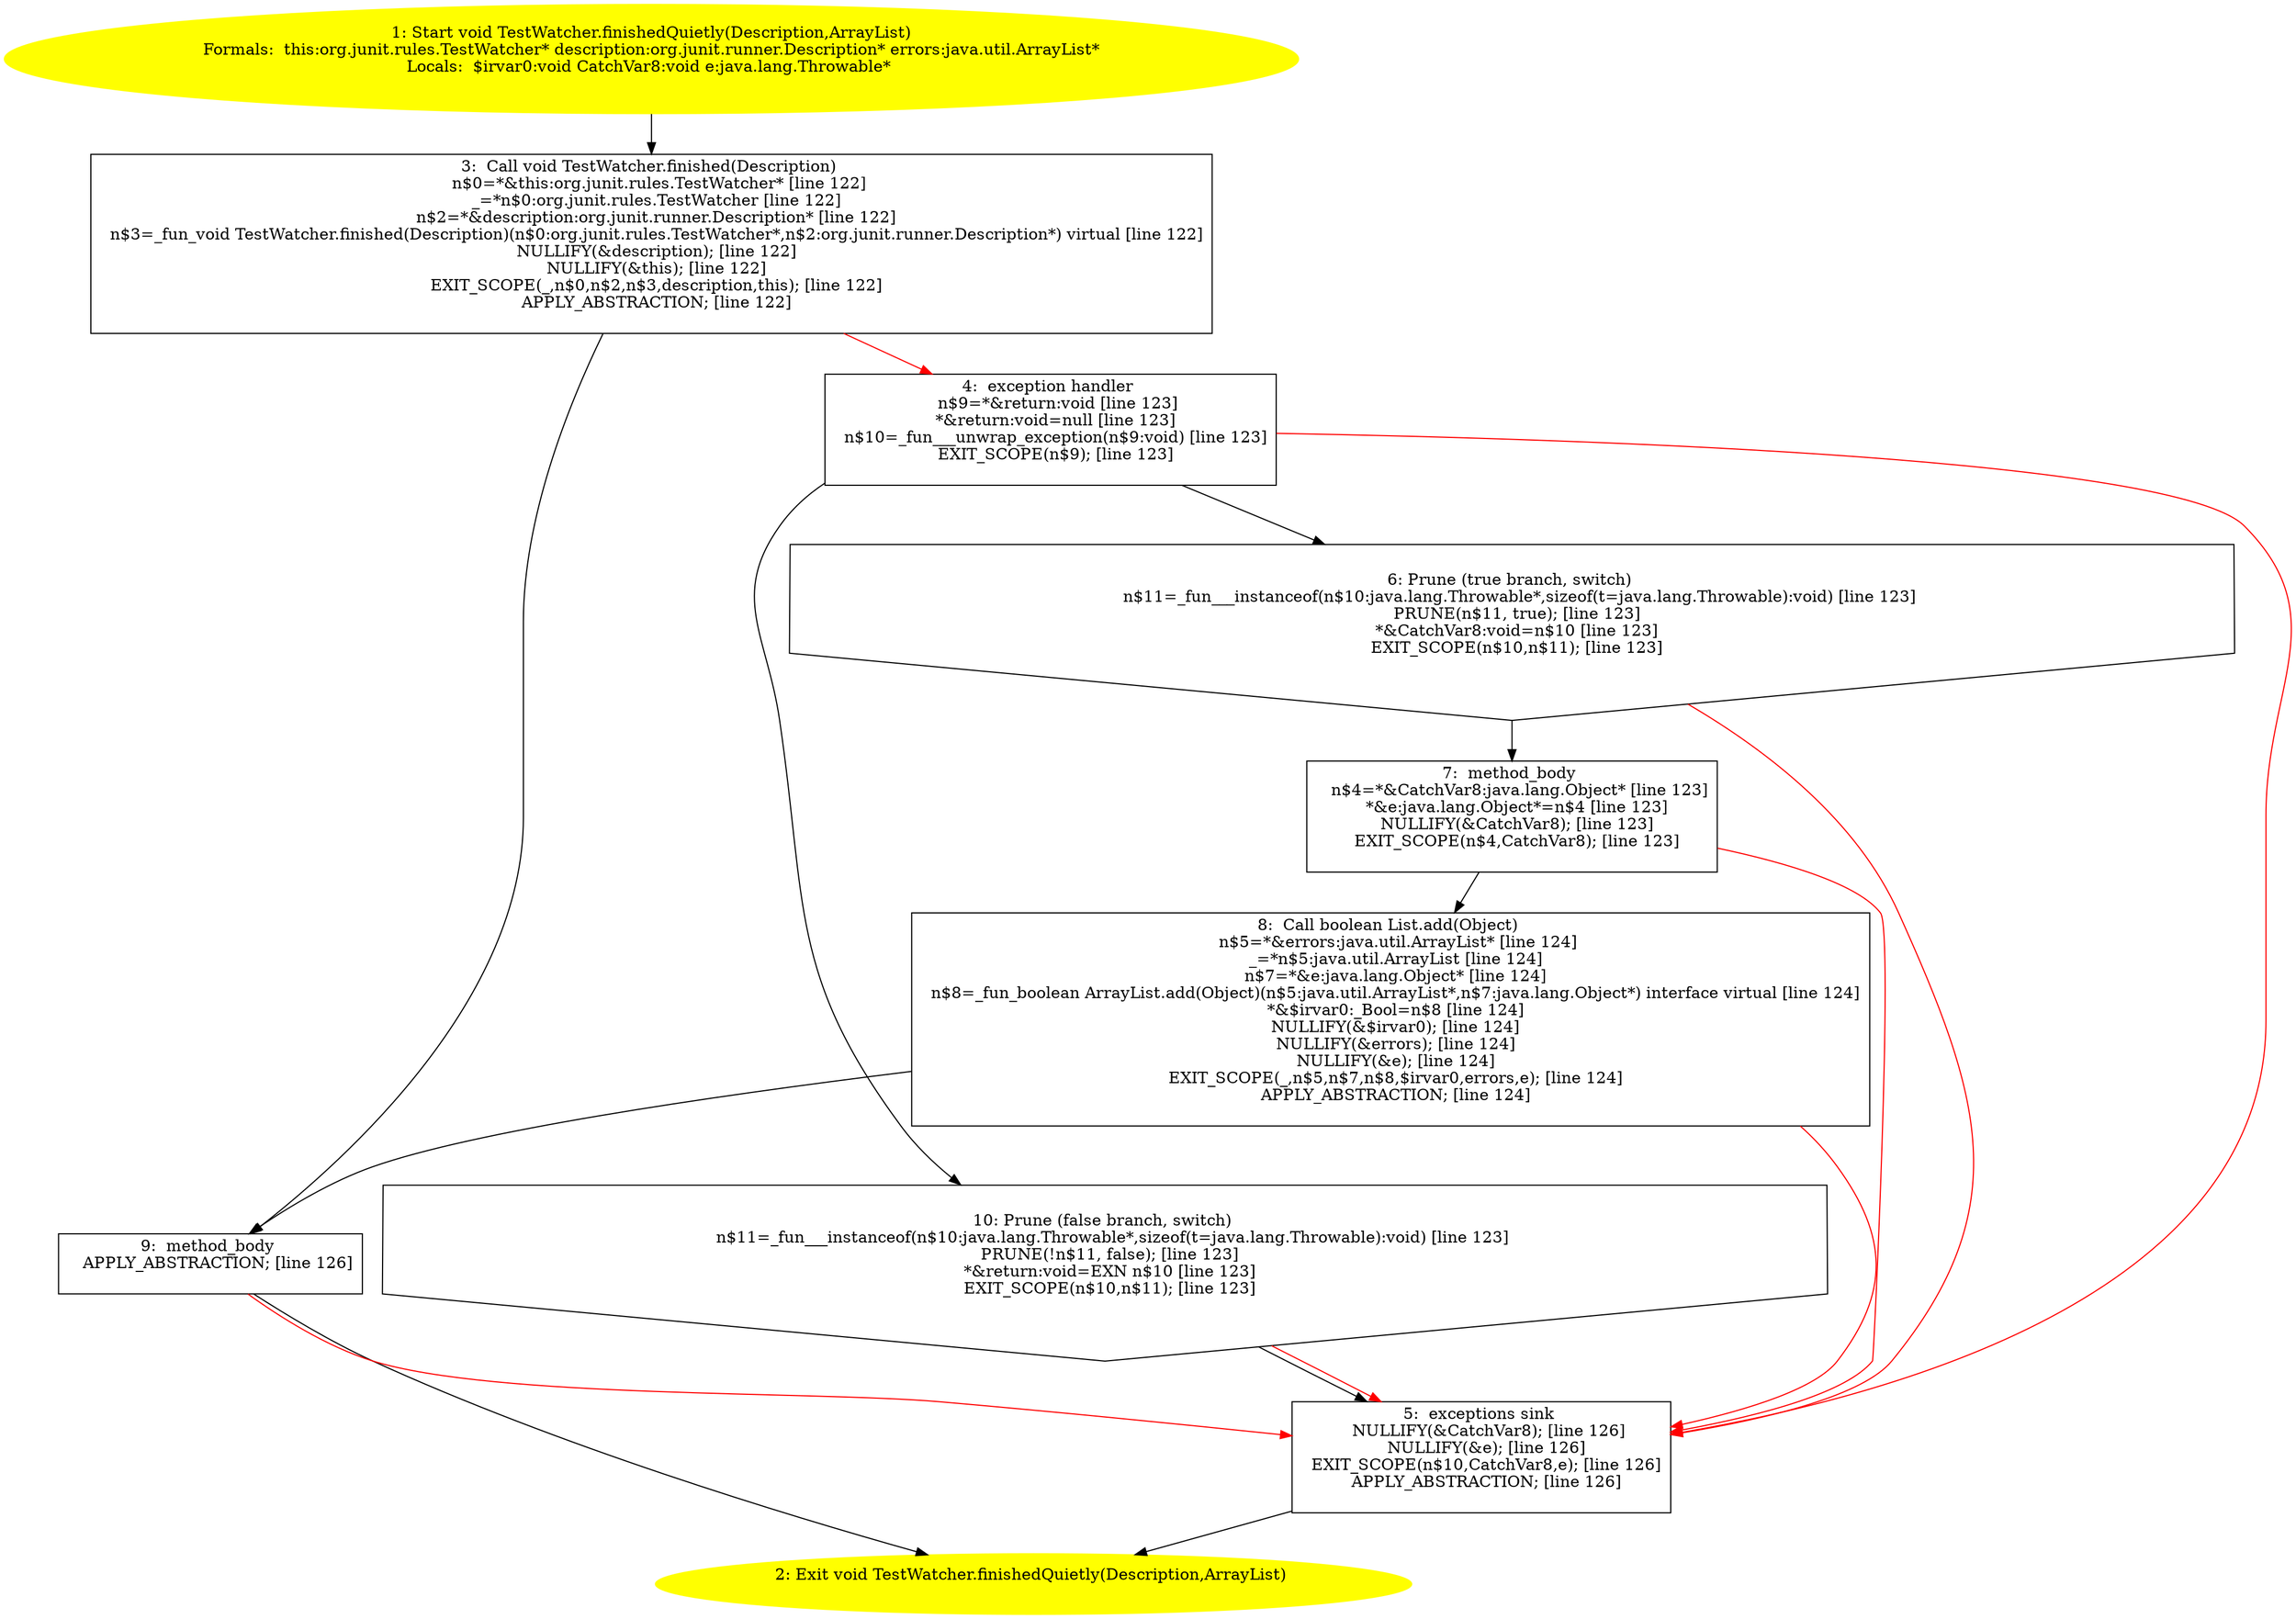 /* @generated */
digraph cfg {
"org.junit.rules.TestWatcher.finishedQuietly(org.junit.runner.Description,java.util.ArrayList):void.ee0c948b95cc01504c9bd56fbb3809f7_1" [label="1: Start void TestWatcher.finishedQuietly(Description,ArrayList)\nFormals:  this:org.junit.rules.TestWatcher* description:org.junit.runner.Description* errors:java.util.ArrayList*\nLocals:  $irvar0:void CatchVar8:void e:java.lang.Throwable* \n  " color=yellow style=filled]
	

	 "org.junit.rules.TestWatcher.finishedQuietly(org.junit.runner.Description,java.util.ArrayList):void.ee0c948b95cc01504c9bd56fbb3809f7_1" -> "org.junit.rules.TestWatcher.finishedQuietly(org.junit.runner.Description,java.util.ArrayList):void.ee0c948b95cc01504c9bd56fbb3809f7_3" ;
"org.junit.rules.TestWatcher.finishedQuietly(org.junit.runner.Description,java.util.ArrayList):void.ee0c948b95cc01504c9bd56fbb3809f7_2" [label="2: Exit void TestWatcher.finishedQuietly(Description,ArrayList) \n  " color=yellow style=filled]
	

"org.junit.rules.TestWatcher.finishedQuietly(org.junit.runner.Description,java.util.ArrayList):void.ee0c948b95cc01504c9bd56fbb3809f7_3" [label="3:  Call void TestWatcher.finished(Description) \n   n$0=*&this:org.junit.rules.TestWatcher* [line 122]\n  _=*n$0:org.junit.rules.TestWatcher [line 122]\n  n$2=*&description:org.junit.runner.Description* [line 122]\n  n$3=_fun_void TestWatcher.finished(Description)(n$0:org.junit.rules.TestWatcher*,n$2:org.junit.runner.Description*) virtual [line 122]\n  NULLIFY(&description); [line 122]\n  NULLIFY(&this); [line 122]\n  EXIT_SCOPE(_,n$0,n$2,n$3,description,this); [line 122]\n  APPLY_ABSTRACTION; [line 122]\n " shape="box"]
	

	 "org.junit.rules.TestWatcher.finishedQuietly(org.junit.runner.Description,java.util.ArrayList):void.ee0c948b95cc01504c9bd56fbb3809f7_3" -> "org.junit.rules.TestWatcher.finishedQuietly(org.junit.runner.Description,java.util.ArrayList):void.ee0c948b95cc01504c9bd56fbb3809f7_9" ;
	 "org.junit.rules.TestWatcher.finishedQuietly(org.junit.runner.Description,java.util.ArrayList):void.ee0c948b95cc01504c9bd56fbb3809f7_3" -> "org.junit.rules.TestWatcher.finishedQuietly(org.junit.runner.Description,java.util.ArrayList):void.ee0c948b95cc01504c9bd56fbb3809f7_4" [color="red" ];
"org.junit.rules.TestWatcher.finishedQuietly(org.junit.runner.Description,java.util.ArrayList):void.ee0c948b95cc01504c9bd56fbb3809f7_4" [label="4:  exception handler \n   n$9=*&return:void [line 123]\n  *&return:void=null [line 123]\n  n$10=_fun___unwrap_exception(n$9:void) [line 123]\n  EXIT_SCOPE(n$9); [line 123]\n " shape="box"]
	

	 "org.junit.rules.TestWatcher.finishedQuietly(org.junit.runner.Description,java.util.ArrayList):void.ee0c948b95cc01504c9bd56fbb3809f7_4" -> "org.junit.rules.TestWatcher.finishedQuietly(org.junit.runner.Description,java.util.ArrayList):void.ee0c948b95cc01504c9bd56fbb3809f7_6" ;
	 "org.junit.rules.TestWatcher.finishedQuietly(org.junit.runner.Description,java.util.ArrayList):void.ee0c948b95cc01504c9bd56fbb3809f7_4" -> "org.junit.rules.TestWatcher.finishedQuietly(org.junit.runner.Description,java.util.ArrayList):void.ee0c948b95cc01504c9bd56fbb3809f7_10" ;
	 "org.junit.rules.TestWatcher.finishedQuietly(org.junit.runner.Description,java.util.ArrayList):void.ee0c948b95cc01504c9bd56fbb3809f7_4" -> "org.junit.rules.TestWatcher.finishedQuietly(org.junit.runner.Description,java.util.ArrayList):void.ee0c948b95cc01504c9bd56fbb3809f7_5" [color="red" ];
"org.junit.rules.TestWatcher.finishedQuietly(org.junit.runner.Description,java.util.ArrayList):void.ee0c948b95cc01504c9bd56fbb3809f7_5" [label="5:  exceptions sink \n   NULLIFY(&CatchVar8); [line 126]\n  NULLIFY(&e); [line 126]\n  EXIT_SCOPE(n$10,CatchVar8,e); [line 126]\n  APPLY_ABSTRACTION; [line 126]\n " shape="box"]
	

	 "org.junit.rules.TestWatcher.finishedQuietly(org.junit.runner.Description,java.util.ArrayList):void.ee0c948b95cc01504c9bd56fbb3809f7_5" -> "org.junit.rules.TestWatcher.finishedQuietly(org.junit.runner.Description,java.util.ArrayList):void.ee0c948b95cc01504c9bd56fbb3809f7_2" ;
"org.junit.rules.TestWatcher.finishedQuietly(org.junit.runner.Description,java.util.ArrayList):void.ee0c948b95cc01504c9bd56fbb3809f7_6" [label="6: Prune (true branch, switch) \n   n$11=_fun___instanceof(n$10:java.lang.Throwable*,sizeof(t=java.lang.Throwable):void) [line 123]\n  PRUNE(n$11, true); [line 123]\n  *&CatchVar8:void=n$10 [line 123]\n  EXIT_SCOPE(n$10,n$11); [line 123]\n " shape="invhouse"]
	

	 "org.junit.rules.TestWatcher.finishedQuietly(org.junit.runner.Description,java.util.ArrayList):void.ee0c948b95cc01504c9bd56fbb3809f7_6" -> "org.junit.rules.TestWatcher.finishedQuietly(org.junit.runner.Description,java.util.ArrayList):void.ee0c948b95cc01504c9bd56fbb3809f7_7" ;
	 "org.junit.rules.TestWatcher.finishedQuietly(org.junit.runner.Description,java.util.ArrayList):void.ee0c948b95cc01504c9bd56fbb3809f7_6" -> "org.junit.rules.TestWatcher.finishedQuietly(org.junit.runner.Description,java.util.ArrayList):void.ee0c948b95cc01504c9bd56fbb3809f7_5" [color="red" ];
"org.junit.rules.TestWatcher.finishedQuietly(org.junit.runner.Description,java.util.ArrayList):void.ee0c948b95cc01504c9bd56fbb3809f7_7" [label="7:  method_body \n   n$4=*&CatchVar8:java.lang.Object* [line 123]\n  *&e:java.lang.Object*=n$4 [line 123]\n  NULLIFY(&CatchVar8); [line 123]\n  EXIT_SCOPE(n$4,CatchVar8); [line 123]\n " shape="box"]
	

	 "org.junit.rules.TestWatcher.finishedQuietly(org.junit.runner.Description,java.util.ArrayList):void.ee0c948b95cc01504c9bd56fbb3809f7_7" -> "org.junit.rules.TestWatcher.finishedQuietly(org.junit.runner.Description,java.util.ArrayList):void.ee0c948b95cc01504c9bd56fbb3809f7_8" ;
	 "org.junit.rules.TestWatcher.finishedQuietly(org.junit.runner.Description,java.util.ArrayList):void.ee0c948b95cc01504c9bd56fbb3809f7_7" -> "org.junit.rules.TestWatcher.finishedQuietly(org.junit.runner.Description,java.util.ArrayList):void.ee0c948b95cc01504c9bd56fbb3809f7_5" [color="red" ];
"org.junit.rules.TestWatcher.finishedQuietly(org.junit.runner.Description,java.util.ArrayList):void.ee0c948b95cc01504c9bd56fbb3809f7_8" [label="8:  Call boolean List.add(Object) \n   n$5=*&errors:java.util.ArrayList* [line 124]\n  _=*n$5:java.util.ArrayList [line 124]\n  n$7=*&e:java.lang.Object* [line 124]\n  n$8=_fun_boolean ArrayList.add(Object)(n$5:java.util.ArrayList*,n$7:java.lang.Object*) interface virtual [line 124]\n  *&$irvar0:_Bool=n$8 [line 124]\n  NULLIFY(&$irvar0); [line 124]\n  NULLIFY(&errors); [line 124]\n  NULLIFY(&e); [line 124]\n  EXIT_SCOPE(_,n$5,n$7,n$8,$irvar0,errors,e); [line 124]\n  APPLY_ABSTRACTION; [line 124]\n " shape="box"]
	

	 "org.junit.rules.TestWatcher.finishedQuietly(org.junit.runner.Description,java.util.ArrayList):void.ee0c948b95cc01504c9bd56fbb3809f7_8" -> "org.junit.rules.TestWatcher.finishedQuietly(org.junit.runner.Description,java.util.ArrayList):void.ee0c948b95cc01504c9bd56fbb3809f7_9" ;
	 "org.junit.rules.TestWatcher.finishedQuietly(org.junit.runner.Description,java.util.ArrayList):void.ee0c948b95cc01504c9bd56fbb3809f7_8" -> "org.junit.rules.TestWatcher.finishedQuietly(org.junit.runner.Description,java.util.ArrayList):void.ee0c948b95cc01504c9bd56fbb3809f7_5" [color="red" ];
"org.junit.rules.TestWatcher.finishedQuietly(org.junit.runner.Description,java.util.ArrayList):void.ee0c948b95cc01504c9bd56fbb3809f7_9" [label="9:  method_body \n   APPLY_ABSTRACTION; [line 126]\n " shape="box"]
	

	 "org.junit.rules.TestWatcher.finishedQuietly(org.junit.runner.Description,java.util.ArrayList):void.ee0c948b95cc01504c9bd56fbb3809f7_9" -> "org.junit.rules.TestWatcher.finishedQuietly(org.junit.runner.Description,java.util.ArrayList):void.ee0c948b95cc01504c9bd56fbb3809f7_2" ;
	 "org.junit.rules.TestWatcher.finishedQuietly(org.junit.runner.Description,java.util.ArrayList):void.ee0c948b95cc01504c9bd56fbb3809f7_9" -> "org.junit.rules.TestWatcher.finishedQuietly(org.junit.runner.Description,java.util.ArrayList):void.ee0c948b95cc01504c9bd56fbb3809f7_5" [color="red" ];
"org.junit.rules.TestWatcher.finishedQuietly(org.junit.runner.Description,java.util.ArrayList):void.ee0c948b95cc01504c9bd56fbb3809f7_10" [label="10: Prune (false branch, switch) \n   n$11=_fun___instanceof(n$10:java.lang.Throwable*,sizeof(t=java.lang.Throwable):void) [line 123]\n  PRUNE(!n$11, false); [line 123]\n  *&return:void=EXN n$10 [line 123]\n  EXIT_SCOPE(n$10,n$11); [line 123]\n " shape="invhouse"]
	

	 "org.junit.rules.TestWatcher.finishedQuietly(org.junit.runner.Description,java.util.ArrayList):void.ee0c948b95cc01504c9bd56fbb3809f7_10" -> "org.junit.rules.TestWatcher.finishedQuietly(org.junit.runner.Description,java.util.ArrayList):void.ee0c948b95cc01504c9bd56fbb3809f7_5" ;
	 "org.junit.rules.TestWatcher.finishedQuietly(org.junit.runner.Description,java.util.ArrayList):void.ee0c948b95cc01504c9bd56fbb3809f7_10" -> "org.junit.rules.TestWatcher.finishedQuietly(org.junit.runner.Description,java.util.ArrayList):void.ee0c948b95cc01504c9bd56fbb3809f7_5" [color="red" ];
}
